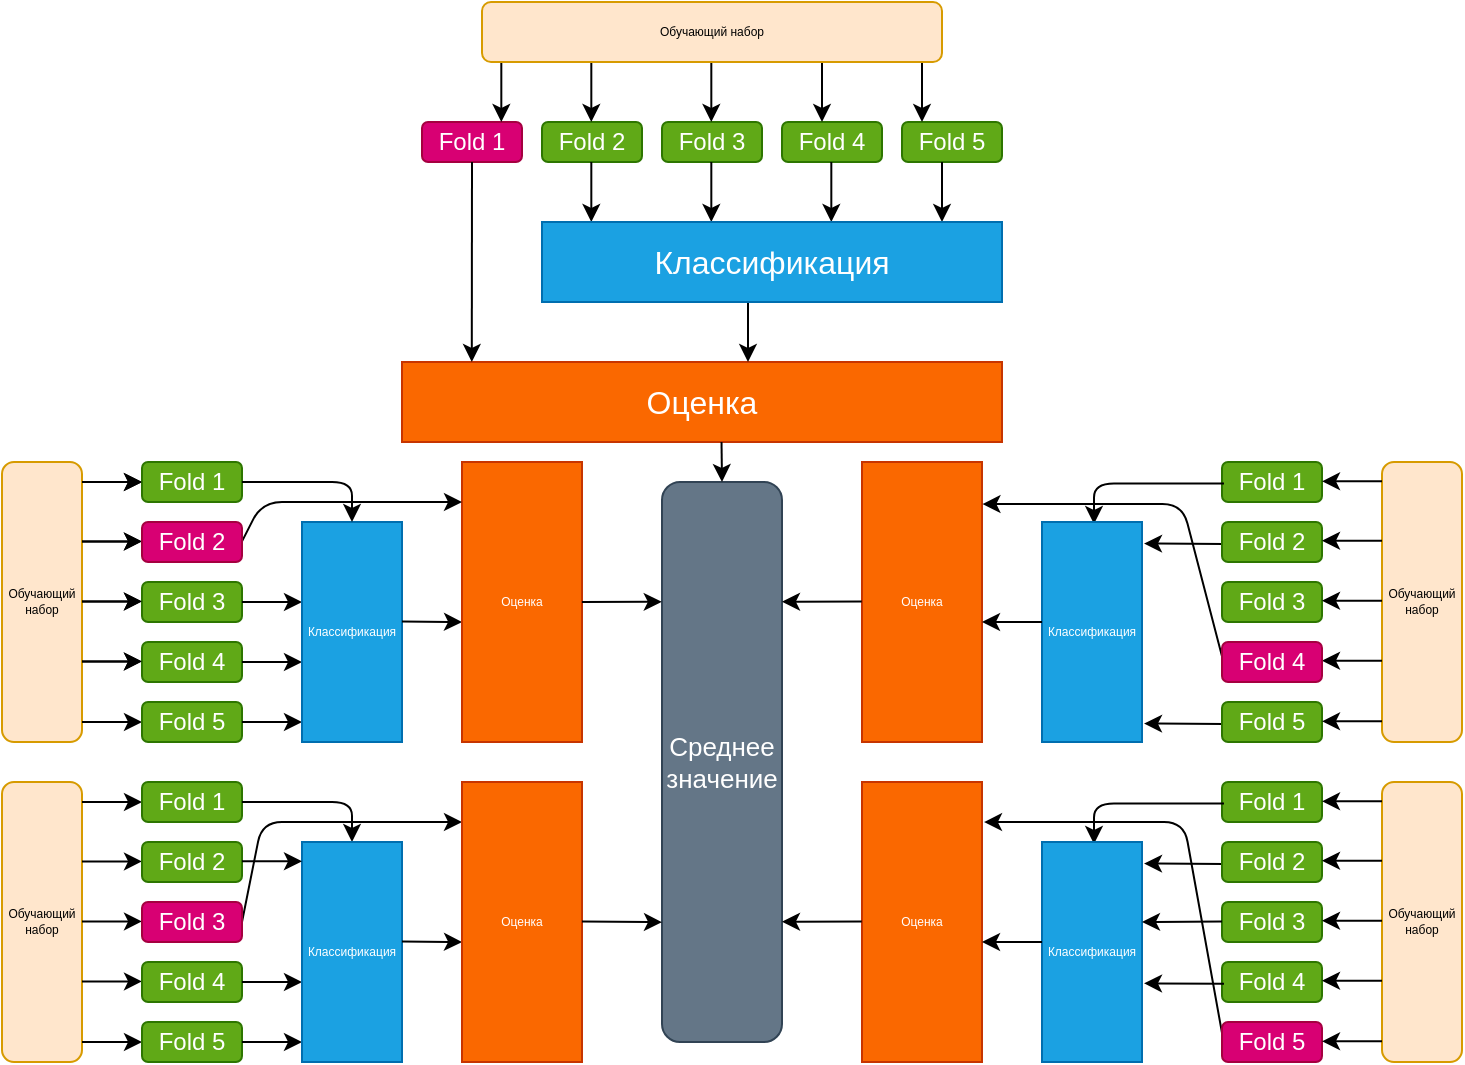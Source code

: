 <mxfile version="13.1.11" type="device"><diagram id="WSA2mxbqVxocz_G3j1J5" name="Page-1"><mxGraphModel dx="981" dy="1695" grid="1" gridSize="10" guides="1" tooltips="1" connect="1" arrows="1" fold="1" page="1" pageScale="1" pageWidth="827" pageHeight="1169" math="0" shadow="0"><root><mxCell id="0"/><mxCell id="1" parent="0"/><mxCell id="Ys8TfbKEX2CgPyKA-iGE-1" value="Обучающий набор" style="rounded=1;whiteSpace=wrap;html=1;fillColor=#ffe6cc;strokeColor=#d79b00;direction=south;fontSize=6;" vertex="1" parent="1"><mxGeometry x="40" y="190" width="40" height="140" as="geometry"/></mxCell><mxCell id="Ys8TfbKEX2CgPyKA-iGE-2" value="" style="endArrow=classic;html=1;" edge="1" parent="1"><mxGeometry width="50" height="50" relative="1" as="geometry"><mxPoint x="80" y="200" as="sourcePoint"/><mxPoint x="110" y="200" as="targetPoint"/></mxGeometry></mxCell><mxCell id="Ys8TfbKEX2CgPyKA-iGE-4" value="" style="endArrow=classic;html=1;" edge="1" parent="1"><mxGeometry width="50" height="50" relative="1" as="geometry"><mxPoint x="80" y="229.71" as="sourcePoint"/><mxPoint x="110" y="229.71" as="targetPoint"/></mxGeometry></mxCell><mxCell id="Ys8TfbKEX2CgPyKA-iGE-5" value="" style="endArrow=classic;html=1;" edge="1" parent="1"><mxGeometry width="50" height="50" relative="1" as="geometry"><mxPoint x="80" y="259.71" as="sourcePoint"/><mxPoint x="110" y="259.71" as="targetPoint"/></mxGeometry></mxCell><mxCell id="Ys8TfbKEX2CgPyKA-iGE-6" value="" style="endArrow=classic;html=1;" edge="1" parent="1"><mxGeometry width="50" height="50" relative="1" as="geometry"><mxPoint x="80" y="320" as="sourcePoint"/><mxPoint x="110" y="320" as="targetPoint"/></mxGeometry></mxCell><mxCell id="Ys8TfbKEX2CgPyKA-iGE-7" value="" style="endArrow=classic;html=1;" edge="1" parent="1"><mxGeometry width="50" height="50" relative="1" as="geometry"><mxPoint x="80" y="289.71" as="sourcePoint"/><mxPoint x="110" y="289.71" as="targetPoint"/></mxGeometry></mxCell><mxCell id="Ys8TfbKEX2CgPyKA-iGE-9" value="Fold 1" style="rounded=1;whiteSpace=wrap;html=1;fillColor=#60a917;strokeColor=#2D7600;fontColor=#ffffff;" vertex="1" parent="1"><mxGeometry x="110" y="190" width="50" height="20" as="geometry"/></mxCell><mxCell id="Ys8TfbKEX2CgPyKA-iGE-11" value="Fold 3" style="rounded=1;whiteSpace=wrap;html=1;fillColor=#60a917;strokeColor=#2D7600;fontColor=#ffffff;" vertex="1" parent="1"><mxGeometry x="110" y="250" width="50" height="20" as="geometry"/></mxCell><mxCell id="Ys8TfbKEX2CgPyKA-iGE-12" value="Fold 4" style="rounded=1;whiteSpace=wrap;html=1;fillColor=#60a917;strokeColor=#2D7600;fontColor=#ffffff;" vertex="1" parent="1"><mxGeometry x="110" y="280" width="50" height="20" as="geometry"/></mxCell><mxCell id="Ys8TfbKEX2CgPyKA-iGE-39" value="Fold 5" style="rounded=1;whiteSpace=wrap;html=1;fillColor=#60a917;strokeColor=#2D7600;fontColor=#ffffff;" vertex="1" parent="1"><mxGeometry x="110" y="310" width="50" height="20" as="geometry"/></mxCell><mxCell id="Ys8TfbKEX2CgPyKA-iGE-82" value="" style="endArrow=classic;html=1;fontSize=6;" edge="1" parent="1"><mxGeometry width="50" height="50" relative="1" as="geometry"><mxPoint x="160" y="260" as="sourcePoint"/><mxPoint x="190" y="260" as="targetPoint"/></mxGeometry></mxCell><mxCell id="Ys8TfbKEX2CgPyKA-iGE-83" value="" style="endArrow=classic;html=1;fontSize=6;" edge="1" parent="1"><mxGeometry width="50" height="50" relative="1" as="geometry"><mxPoint x="160" y="290" as="sourcePoint"/><mxPoint x="190" y="290" as="targetPoint"/></mxGeometry></mxCell><mxCell id="Ys8TfbKEX2CgPyKA-iGE-84" value="" style="endArrow=classic;html=1;fontSize=6;" edge="1" parent="1"><mxGeometry width="50" height="50" relative="1" as="geometry"><mxPoint x="160" y="320" as="sourcePoint"/><mxPoint x="190" y="320" as="targetPoint"/></mxGeometry></mxCell><mxCell id="Ys8TfbKEX2CgPyKA-iGE-87" value="Классификация" style="rounded=0;whiteSpace=wrap;html=1;fontSize=6;direction=south;fillColor=#1ba1e2;strokeColor=#006EAF;fontColor=#ffffff;" vertex="1" parent="1"><mxGeometry x="190" y="220" width="50" height="110" as="geometry"/></mxCell><mxCell id="Ys8TfbKEX2CgPyKA-iGE-89" value="" style="endArrow=classic;html=1;fontSize=6;" edge="1" parent="1"><mxGeometry width="50" height="50" relative="1" as="geometry"><mxPoint x="240" y="269.71" as="sourcePoint"/><mxPoint x="270" y="270" as="targetPoint"/></mxGeometry></mxCell><mxCell id="Ys8TfbKEX2CgPyKA-iGE-90" value="Оценка" style="rounded=0;whiteSpace=wrap;html=1;fontSize=6;direction=south;fillColor=#fa6800;strokeColor=#C73500;fontColor=#ffffff;" vertex="1" parent="1"><mxGeometry x="270" y="190" width="60" height="140" as="geometry"/></mxCell><mxCell id="Ys8TfbKEX2CgPyKA-iGE-91" value="Обучающий набор" style="rounded=1;whiteSpace=wrap;html=1;fillColor=#ffe6cc;strokeColor=#d79b00;direction=south;fontSize=6;" vertex="1" parent="1"><mxGeometry x="40" y="350" width="40" height="140" as="geometry"/></mxCell><mxCell id="Ys8TfbKEX2CgPyKA-iGE-92" value="" style="endArrow=classic;html=1;" edge="1" parent="1"><mxGeometry width="50" height="50" relative="1" as="geometry"><mxPoint x="80" y="360" as="sourcePoint"/><mxPoint x="110" y="360" as="targetPoint"/></mxGeometry></mxCell><mxCell id="Ys8TfbKEX2CgPyKA-iGE-93" value="" style="endArrow=classic;html=1;" edge="1" parent="1"><mxGeometry width="50" height="50" relative="1" as="geometry"><mxPoint x="80" y="389.71" as="sourcePoint"/><mxPoint x="110" y="389.71" as="targetPoint"/></mxGeometry></mxCell><mxCell id="Ys8TfbKEX2CgPyKA-iGE-94" value="" style="endArrow=classic;html=1;" edge="1" parent="1"><mxGeometry width="50" height="50" relative="1" as="geometry"><mxPoint x="80" y="419.71" as="sourcePoint"/><mxPoint x="110" y="419.71" as="targetPoint"/></mxGeometry></mxCell><mxCell id="Ys8TfbKEX2CgPyKA-iGE-95" value="" style="endArrow=classic;html=1;" edge="1" parent="1"><mxGeometry width="50" height="50" relative="1" as="geometry"><mxPoint x="80" y="480.0" as="sourcePoint"/><mxPoint x="110" y="480.0" as="targetPoint"/></mxGeometry></mxCell><mxCell id="Ys8TfbKEX2CgPyKA-iGE-96" value="" style="endArrow=classic;html=1;" edge="1" parent="1"><mxGeometry width="50" height="50" relative="1" as="geometry"><mxPoint x="80" y="449.71" as="sourcePoint"/><mxPoint x="110" y="449.71" as="targetPoint"/></mxGeometry></mxCell><mxCell id="Ys8TfbKEX2CgPyKA-iGE-97" value="Fold 1" style="rounded=1;whiteSpace=wrap;html=1;fillColor=#60a917;strokeColor=#2D7600;fontColor=#ffffff;" vertex="1" parent="1"><mxGeometry x="110" y="350" width="50" height="20" as="geometry"/></mxCell><mxCell id="Ys8TfbKEX2CgPyKA-iGE-98" value="Fold 2" style="rounded=1;whiteSpace=wrap;html=1;fillColor=#60a917;strokeColor=#2D7600;fontColor=#ffffff;" vertex="1" parent="1"><mxGeometry x="110" y="380" width="50" height="20" as="geometry"/></mxCell><mxCell id="Ys8TfbKEX2CgPyKA-iGE-100" value="Fold 4" style="rounded=1;whiteSpace=wrap;html=1;fillColor=#60a917;strokeColor=#2D7600;fontColor=#ffffff;" vertex="1" parent="1"><mxGeometry x="110" y="440" width="50" height="20" as="geometry"/></mxCell><mxCell id="Ys8TfbKEX2CgPyKA-iGE-101" value="Fold 5" style="rounded=1;whiteSpace=wrap;html=1;fillColor=#60a917;strokeColor=#2D7600;fontColor=#ffffff;" vertex="1" parent="1"><mxGeometry x="110" y="470" width="50" height="20" as="geometry"/></mxCell><mxCell id="Ys8TfbKEX2CgPyKA-iGE-103" value="" style="endArrow=classic;html=1;fontSize=6;entryX=0.143;entryY=1;entryDx=0;entryDy=0;entryPerimeter=0;" edge="1" parent="1" target="Ys8TfbKEX2CgPyKA-iGE-109"><mxGeometry width="50" height="50" relative="1" as="geometry"><mxPoint x="160" y="420.0" as="sourcePoint"/><mxPoint x="190" y="420.0" as="targetPoint"/><Array as="points"><mxPoint x="170" y="370"/></Array></mxGeometry></mxCell><mxCell id="Ys8TfbKEX2CgPyKA-iGE-104" value="" style="endArrow=classic;html=1;fontSize=6;" edge="1" parent="1"><mxGeometry width="50" height="50" relative="1" as="geometry"><mxPoint x="160" y="450.0" as="sourcePoint"/><mxPoint x="190" y="450.0" as="targetPoint"/></mxGeometry></mxCell><mxCell id="Ys8TfbKEX2CgPyKA-iGE-105" value="" style="endArrow=classic;html=1;fontSize=6;" edge="1" parent="1"><mxGeometry width="50" height="50" relative="1" as="geometry"><mxPoint x="160" y="480.0" as="sourcePoint"/><mxPoint x="190" y="480.0" as="targetPoint"/></mxGeometry></mxCell><mxCell id="Ys8TfbKEX2CgPyKA-iGE-106" value="" style="endArrow=classic;html=1;fontSize=6;entryX=0;entryY=0.5;entryDx=0;entryDy=0;" edge="1" parent="1" target="Ys8TfbKEX2CgPyKA-iGE-107"><mxGeometry width="50" height="50" relative="1" as="geometry"><mxPoint x="160" y="360" as="sourcePoint"/><mxPoint x="230" y="370" as="targetPoint"/><Array as="points"><mxPoint x="215" y="360"/></Array></mxGeometry></mxCell><mxCell id="Ys8TfbKEX2CgPyKA-iGE-107" value="Классификация" style="rounded=0;whiteSpace=wrap;html=1;fontSize=6;direction=south;fillColor=#1ba1e2;strokeColor=#006EAF;fontColor=#ffffff;" vertex="1" parent="1"><mxGeometry x="190" y="380" width="50" height="110" as="geometry"/></mxCell><mxCell id="Ys8TfbKEX2CgPyKA-iGE-108" value="" style="endArrow=classic;html=1;fontSize=6;" edge="1" parent="1"><mxGeometry width="50" height="50" relative="1" as="geometry"><mxPoint x="240" y="429.71" as="sourcePoint"/><mxPoint x="270" y="430.0" as="targetPoint"/></mxGeometry></mxCell><mxCell id="Ys8TfbKEX2CgPyKA-iGE-109" value="Оценка" style="rounded=0;whiteSpace=wrap;html=1;fontSize=6;direction=south;fillColor=#fa6800;strokeColor=#C73500;fontColor=#ffffff;" vertex="1" parent="1"><mxGeometry x="270" y="350" width="60" height="140" as="geometry"/></mxCell><mxCell id="Ys8TfbKEX2CgPyKA-iGE-110" value="Обучающий набор" style="rounded=1;whiteSpace=wrap;html=1;fillColor=#ffe6cc;strokeColor=#d79b00;direction=south;fontSize=6;flipV=1;flipH=1;" vertex="1" parent="1"><mxGeometry x="730" y="190" width="40" height="140" as="geometry"/></mxCell><mxCell id="Ys8TfbKEX2CgPyKA-iGE-111" value="" style="endArrow=classic;html=1;flipV=1;flipH=1;entryX=0;entryY=0.5;entryDx=0;entryDy=0;" edge="1" parent="1" target="Ys8TfbKEX2CgPyKA-iGE-117"><mxGeometry width="50" height="50" relative="1" as="geometry"><mxPoint x="610" y="229.76" as="sourcePoint"/><mxPoint x="640" y="229.76" as="targetPoint"/></mxGeometry></mxCell><mxCell id="Ys8TfbKEX2CgPyKA-iGE-115" value="" style="endArrow=classic;html=1;flipV=1;flipH=1;entryX=0;entryY=0.5;entryDx=0;entryDy=0;" edge="1" parent="1" target="Ys8TfbKEX2CgPyKA-iGE-120"><mxGeometry width="50" height="50" relative="1" as="geometry"><mxPoint x="610" y="319.76" as="sourcePoint"/><mxPoint x="640" y="319.76" as="targetPoint"/></mxGeometry></mxCell><mxCell id="Ys8TfbKEX2CgPyKA-iGE-116" value="Fold 1" style="rounded=1;whiteSpace=wrap;html=1;fillColor=#60a917;strokeColor=#2D7600;fontColor=#ffffff;direction=east;flipV=1;flipH=1;" vertex="1" parent="1"><mxGeometry x="650" y="190" width="50" height="20" as="geometry"/></mxCell><mxCell id="Ys8TfbKEX2CgPyKA-iGE-117" value="Fold 2" style="rounded=1;whiteSpace=wrap;html=1;fillColor=#60a917;strokeColor=#2D7600;fontColor=#ffffff;direction=east;flipV=1;flipH=1;" vertex="1" parent="1"><mxGeometry x="650" y="220" width="50" height="20" as="geometry"/></mxCell><mxCell id="Ys8TfbKEX2CgPyKA-iGE-118" value="Fold 3" style="rounded=1;whiteSpace=wrap;html=1;fillColor=#60a917;strokeColor=#2D7600;fontColor=#ffffff;direction=east;flipV=1;flipH=1;" vertex="1" parent="1"><mxGeometry x="650" y="250" width="50" height="20" as="geometry"/></mxCell><mxCell id="Ys8TfbKEX2CgPyKA-iGE-120" value="Fold 5" style="rounded=1;whiteSpace=wrap;html=1;fillColor=#60a917;strokeColor=#2D7600;fontColor=#ffffff;direction=east;flipV=1;flipH=1;" vertex="1" parent="1"><mxGeometry x="650" y="310" width="50" height="20" as="geometry"/></mxCell><mxCell id="Ys8TfbKEX2CgPyKA-iGE-125" value="" style="endArrow=classic;html=1;fontSize=6;flipV=1;flipH=1;exitX=0;exitY=0.5;exitDx=0;exitDy=0;" edge="1" parent="1" source="Ys8TfbKEX2CgPyKA-iGE-126"><mxGeometry width="50" height="50" relative="1" as="geometry"><mxPoint x="580" y="200" as="sourcePoint"/><mxPoint x="650" y="199.76" as="targetPoint"/><Array as="points"><mxPoint x="650" y="220"/></Array></mxGeometry></mxCell><mxCell id="Ys8TfbKEX2CgPyKA-iGE-126" value="Классификация" style="rounded=0;whiteSpace=wrap;html=1;fontSize=6;direction=south;flipV=1;flipH=1;fillColor=#1ba1e2;strokeColor=#006EAF;fontColor=#ffffff;" vertex="1" parent="1"><mxGeometry x="560" y="220" width="50" height="110" as="geometry"/></mxCell><mxCell id="Ys8TfbKEX2CgPyKA-iGE-128" value="Оценка" style="rounded=0;whiteSpace=wrap;html=1;fontSize=6;direction=south;flipV=1;flipH=1;fillColor=#fa6800;strokeColor=#C73500;fontColor=#ffffff;" vertex="1" parent="1"><mxGeometry x="470" y="190" width="60" height="140" as="geometry"/></mxCell><mxCell id="Ys8TfbKEX2CgPyKA-iGE-129" value="" style="endArrow=classic;html=1;fontSize=6;" edge="1" parent="1"><mxGeometry width="50" height="50" relative="1" as="geometry"><mxPoint x="560" y="270" as="sourcePoint"/><mxPoint x="530" y="270" as="targetPoint"/></mxGeometry></mxCell><mxCell id="Ys8TfbKEX2CgPyKA-iGE-130" value="" style="endArrow=classic;html=1;flipV=1;flipH=1;entryX=0;entryY=0.5;entryDx=0;entryDy=0;" edge="1" target="Ys8TfbKEX2CgPyKA-iGE-135" parent="1"><mxGeometry width="50" height="50" relative="1" as="geometry"><mxPoint x="610" y="389.76" as="sourcePoint"/><mxPoint x="640" y="389.76" as="targetPoint"/></mxGeometry></mxCell><mxCell id="Ys8TfbKEX2CgPyKA-iGE-133" value="" style="endArrow=classic;html=1;flipV=1;flipH=1;entryX=0;entryY=0.5;entryDx=0;entryDy=0;exitX=0.864;exitY=1;exitDx=0;exitDy=0;exitPerimeter=0;" edge="1" target="Ys8TfbKEX2CgPyKA-iGE-138" parent="1" source="Ys8TfbKEX2CgPyKA-iGE-141"><mxGeometry width="50" height="50" relative="1" as="geometry"><mxPoint x="550" y="369" as="sourcePoint"/><mxPoint x="640" y="479.76" as="targetPoint"/><Array as="points"><mxPoint x="550" y="480"/></Array></mxGeometry></mxCell><mxCell id="Ys8TfbKEX2CgPyKA-iGE-134" value="Fold 1" style="rounded=1;whiteSpace=wrap;html=1;fillColor=#60a917;strokeColor=#2D7600;fontColor=#ffffff;direction=east;flipV=1;flipH=1;" vertex="1" parent="1"><mxGeometry x="650" y="350" width="50" height="20" as="geometry"/></mxCell><mxCell id="Ys8TfbKEX2CgPyKA-iGE-135" value="Fold 2" style="rounded=1;whiteSpace=wrap;html=1;fillColor=#60a917;strokeColor=#2D7600;fontColor=#ffffff;direction=east;flipV=1;flipH=1;" vertex="1" parent="1"><mxGeometry x="650" y="380" width="50" height="20" as="geometry"/></mxCell><mxCell id="Ys8TfbKEX2CgPyKA-iGE-136" value="Fold 3" style="rounded=1;whiteSpace=wrap;html=1;fillColor=#60a917;strokeColor=#2D7600;fontColor=#ffffff;direction=east;flipV=1;flipH=1;" vertex="1" parent="1"><mxGeometry x="650" y="410" width="50" height="20" as="geometry"/></mxCell><mxCell id="Ys8TfbKEX2CgPyKA-iGE-137" value="Fold 4" style="rounded=1;whiteSpace=wrap;html=1;fillColor=#60a917;strokeColor=#2D7600;fontColor=#ffffff;direction=east;flipV=1;flipH=1;" vertex="1" parent="1"><mxGeometry x="650" y="440" width="50" height="20" as="geometry"/></mxCell><mxCell id="Ys8TfbKEX2CgPyKA-iGE-138" value="Fold 5" style="rounded=1;whiteSpace=wrap;html=1;fillColor=#d80073;strokeColor=#A50040;fontColor=#ffffff;direction=east;flipV=1;flipH=1;" vertex="1" parent="1"><mxGeometry x="650" y="470" width="50" height="20" as="geometry"/></mxCell><mxCell id="Ys8TfbKEX2CgPyKA-iGE-139" value="" style="endArrow=classic;html=1;fontSize=6;flipV=1;flipH=1;exitX=0;exitY=0.5;exitDx=0;exitDy=0;" edge="1" source="Ys8TfbKEX2CgPyKA-iGE-140" parent="1"><mxGeometry width="50" height="50" relative="1" as="geometry"><mxPoint x="580" y="360" as="sourcePoint"/><mxPoint x="650" y="359.76" as="targetPoint"/><Array as="points"><mxPoint x="650" y="380"/></Array></mxGeometry></mxCell><mxCell id="Ys8TfbKEX2CgPyKA-iGE-140" value="Классификация" style="rounded=0;whiteSpace=wrap;html=1;fontSize=6;direction=south;flipV=1;flipH=1;fillColor=#1ba1e2;strokeColor=#006EAF;fontColor=#ffffff;" vertex="1" parent="1"><mxGeometry x="560" y="380" width="50" height="110" as="geometry"/></mxCell><mxCell id="Ys8TfbKEX2CgPyKA-iGE-141" value="Оценка" style="rounded=0;whiteSpace=wrap;html=1;fontSize=6;direction=south;flipV=1;flipH=1;fillColor=#fa6800;strokeColor=#C73500;fontColor=#ffffff;" vertex="1" parent="1"><mxGeometry x="470" y="350" width="60" height="140" as="geometry"/></mxCell><mxCell id="Ys8TfbKEX2CgPyKA-iGE-142" value="" style="endArrow=classic;html=1;fontSize=6;" edge="1" parent="1"><mxGeometry width="50" height="50" relative="1" as="geometry"><mxPoint x="560" y="430" as="sourcePoint"/><mxPoint x="530" y="430" as="targetPoint"/></mxGeometry></mxCell><mxCell id="Ys8TfbKEX2CgPyKA-iGE-143" value="" style="endArrow=classic;html=1;fontSize=6;" edge="1" parent="1"><mxGeometry width="50" height="50" relative="1" as="geometry"><mxPoint x="650" y="419.76" as="sourcePoint"/><mxPoint x="610" y="420" as="targetPoint"/></mxGeometry></mxCell><mxCell id="Ys8TfbKEX2CgPyKA-iGE-144" value="Обучающий набор" style="rounded=1;whiteSpace=wrap;html=1;fillColor=#ffe6cc;strokeColor=#d79b00;direction=south;fontSize=6;flipV=1;flipH=1;" vertex="1" parent="1"><mxGeometry x="730" y="350" width="40" height="140" as="geometry"/></mxCell><mxCell id="Ys8TfbKEX2CgPyKA-iGE-145" value="" style="endArrow=classic;html=1;" edge="1" parent="1"><mxGeometry width="50" height="50" relative="1" as="geometry"><mxPoint x="80" y="200" as="sourcePoint"/><mxPoint x="110" y="200" as="targetPoint"/></mxGeometry></mxCell><mxCell id="Ys8TfbKEX2CgPyKA-iGE-146" value="" style="endArrow=classic;html=1;" edge="1" parent="1"><mxGeometry width="50" height="50" relative="1" as="geometry"><mxPoint x="80" y="229.71" as="sourcePoint"/><mxPoint x="110" y="229.71" as="targetPoint"/></mxGeometry></mxCell><mxCell id="Ys8TfbKEX2CgPyKA-iGE-147" value="" style="endArrow=classic;html=1;" edge="1" parent="1"><mxGeometry width="50" height="50" relative="1" as="geometry"><mxPoint x="80" y="259.71" as="sourcePoint"/><mxPoint x="110" y="259.71" as="targetPoint"/></mxGeometry></mxCell><mxCell id="Ys8TfbKEX2CgPyKA-iGE-148" value="" style="endArrow=classic;html=1;" edge="1" parent="1"><mxGeometry width="50" height="50" relative="1" as="geometry"><mxPoint x="80" y="289.71" as="sourcePoint"/><mxPoint x="110" y="289.71" as="targetPoint"/></mxGeometry></mxCell><mxCell id="Ys8TfbKEX2CgPyKA-iGE-149" value="" style="endArrow=classic;html=1;" edge="1" parent="1"><mxGeometry width="50" height="50" relative="1" as="geometry"><mxPoint x="730" y="199.66" as="sourcePoint"/><mxPoint x="700" y="199.66" as="targetPoint"/></mxGeometry></mxCell><mxCell id="Ys8TfbKEX2CgPyKA-iGE-150" value="" style="endArrow=classic;html=1;" edge="1" parent="1"><mxGeometry width="50" height="50" relative="1" as="geometry"><mxPoint x="730" y="229.37" as="sourcePoint"/><mxPoint x="700" y="229.37" as="targetPoint"/></mxGeometry></mxCell><mxCell id="Ys8TfbKEX2CgPyKA-iGE-151" value="" style="endArrow=classic;html=1;" edge="1" parent="1"><mxGeometry width="50" height="50" relative="1" as="geometry"><mxPoint x="730" y="259.37" as="sourcePoint"/><mxPoint x="700" y="259.37" as="targetPoint"/></mxGeometry></mxCell><mxCell id="Ys8TfbKEX2CgPyKA-iGE-152" value="" style="endArrow=classic;html=1;" edge="1" parent="1"><mxGeometry width="50" height="50" relative="1" as="geometry"><mxPoint x="730" y="289.37" as="sourcePoint"/><mxPoint x="700" y="289.37" as="targetPoint"/></mxGeometry></mxCell><mxCell id="Ys8TfbKEX2CgPyKA-iGE-153" value="" style="endArrow=classic;html=1;" edge="1" parent="1"><mxGeometry width="50" height="50" relative="1" as="geometry"><mxPoint x="730" y="319.66" as="sourcePoint"/><mxPoint x="700" y="319.66" as="targetPoint"/></mxGeometry></mxCell><mxCell id="Ys8TfbKEX2CgPyKA-iGE-159" value="" style="endArrow=classic;html=1;" edge="1" parent="1"><mxGeometry width="50" height="50" relative="1" as="geometry"><mxPoint x="730" y="359.66" as="sourcePoint"/><mxPoint x="700" y="359.66" as="targetPoint"/></mxGeometry></mxCell><mxCell id="Ys8TfbKEX2CgPyKA-iGE-160" value="" style="endArrow=classic;html=1;" edge="1" parent="1"><mxGeometry width="50" height="50" relative="1" as="geometry"><mxPoint x="730" y="389.37" as="sourcePoint"/><mxPoint x="700" y="389.37" as="targetPoint"/></mxGeometry></mxCell><mxCell id="Ys8TfbKEX2CgPyKA-iGE-161" value="" style="endArrow=classic;html=1;" edge="1" parent="1"><mxGeometry width="50" height="50" relative="1" as="geometry"><mxPoint x="730" y="419.37" as="sourcePoint"/><mxPoint x="700" y="419.37" as="targetPoint"/></mxGeometry></mxCell><mxCell id="Ys8TfbKEX2CgPyKA-iGE-162" value="" style="endArrow=classic;html=1;" edge="1" parent="1"><mxGeometry width="50" height="50" relative="1" as="geometry"><mxPoint x="730" y="449.37" as="sourcePoint"/><mxPoint x="700" y="449.37" as="targetPoint"/></mxGeometry></mxCell><mxCell id="Ys8TfbKEX2CgPyKA-iGE-163" value="" style="endArrow=classic;html=1;" edge="1" parent="1"><mxGeometry width="50" height="50" relative="1" as="geometry"><mxPoint x="730" y="479.66" as="sourcePoint"/><mxPoint x="700" y="479.66" as="targetPoint"/></mxGeometry></mxCell><mxCell id="Ys8TfbKEX2CgPyKA-iGE-165" value="Fold 1" style="rounded=1;whiteSpace=wrap;html=1;fillColor=#d80073;strokeColor=#A50040;fontColor=#ffffff;direction=west;flipV=1;flipH=1;" vertex="1" parent="1"><mxGeometry x="250" y="20" width="50" height="20" as="geometry"/></mxCell><mxCell id="Ys8TfbKEX2CgPyKA-iGE-166" value="Fold 2" style="rounded=1;whiteSpace=wrap;html=1;fillColor=#60a917;strokeColor=#2D7600;fontColor=#ffffff;direction=west;flipV=1;flipH=1;" vertex="1" parent="1"><mxGeometry x="310" y="20" width="50" height="20" as="geometry"/></mxCell><mxCell id="Ys8TfbKEX2CgPyKA-iGE-167" value="Fold 3" style="rounded=1;whiteSpace=wrap;html=1;fillColor=#60a917;strokeColor=#2D7600;fontColor=#ffffff;direction=west;flipV=1;flipH=1;" vertex="1" parent="1"><mxGeometry x="370" y="20" width="50" height="20" as="geometry"/></mxCell><mxCell id="Ys8TfbKEX2CgPyKA-iGE-168" value="Fold 4" style="rounded=1;whiteSpace=wrap;html=1;fillColor=#60a917;strokeColor=#2D7600;fontColor=#ffffff;direction=west;flipV=1;flipH=1;" vertex="1" parent="1"><mxGeometry x="430" y="20" width="50" height="20" as="geometry"/></mxCell><mxCell id="Ys8TfbKEX2CgPyKA-iGE-169" value="Fold 5" style="rounded=1;whiteSpace=wrap;html=1;fillColor=#60a917;strokeColor=#2D7600;fontColor=#ffffff;direction=west;flipV=1;flipH=1;" vertex="1" parent="1"><mxGeometry x="490" y="20" width="50" height="20" as="geometry"/></mxCell><mxCell id="Ys8TfbKEX2CgPyKA-iGE-172" value="" style="endArrow=classic;html=1;fontSize=6;" edge="1" parent="1"><mxGeometry width="50" height="50" relative="1" as="geometry"><mxPoint x="289.66" y="-20" as="sourcePoint"/><mxPoint x="289.66" y="20" as="targetPoint"/></mxGeometry></mxCell><mxCell id="Ys8TfbKEX2CgPyKA-iGE-173" value="" style="endArrow=classic;html=1;fontSize=6;" edge="1" parent="1"><mxGeometry width="50" height="50" relative="1" as="geometry"><mxPoint x="334.66" y="-20" as="sourcePoint"/><mxPoint x="334.66" y="20" as="targetPoint"/></mxGeometry></mxCell><mxCell id="Ys8TfbKEX2CgPyKA-iGE-174" value="" style="endArrow=classic;html=1;fontSize=6;" edge="1" parent="1"><mxGeometry width="50" height="50" relative="1" as="geometry"><mxPoint x="394.66" y="-20" as="sourcePoint"/><mxPoint x="394.66" y="20" as="targetPoint"/></mxGeometry></mxCell><mxCell id="Ys8TfbKEX2CgPyKA-iGE-177" value="" style="endArrow=classic;html=1;fontSize=6;" edge="1" parent="1"><mxGeometry width="50" height="50" relative="1" as="geometry"><mxPoint x="450" y="-20" as="sourcePoint"/><mxPoint x="450" y="20" as="targetPoint"/></mxGeometry></mxCell><mxCell id="Ys8TfbKEX2CgPyKA-iGE-178" value="" style="endArrow=classic;html=1;fontSize=6;" edge="1" parent="1"><mxGeometry width="50" height="50" relative="1" as="geometry"><mxPoint x="500" y="-20" as="sourcePoint"/><mxPoint x="500" y="20" as="targetPoint"/></mxGeometry></mxCell><mxCell id="Ys8TfbKEX2CgPyKA-iGE-180" value="Оценка" style="rounded=0;whiteSpace=wrap;html=1;fontSize=16;fillColor=#fa6800;strokeColor=#C73500;fontColor=#ffffff;" vertex="1" parent="1"><mxGeometry x="240" y="140" width="300" height="40" as="geometry"/></mxCell><mxCell id="Ys8TfbKEX2CgPyKA-iGE-182" value="" style="endArrow=classic;html=1;fontSize=6;" edge="1" parent="1"><mxGeometry width="50" height="50" relative="1" as="geometry"><mxPoint x="510" y="40" as="sourcePoint"/><mxPoint x="510" y="70" as="targetPoint"/></mxGeometry></mxCell><mxCell id="Ys8TfbKEX2CgPyKA-iGE-183" value="" style="endArrow=classic;html=1;fontSize=6;" edge="1" parent="1"><mxGeometry width="50" height="50" relative="1" as="geometry"><mxPoint x="454.66" y="40" as="sourcePoint"/><mxPoint x="454.66" y="70" as="targetPoint"/><Array as="points"><mxPoint x="454.66" y="40"/></Array></mxGeometry></mxCell><mxCell id="Ys8TfbKEX2CgPyKA-iGE-184" value="" style="endArrow=classic;html=1;fontSize=6;" edge="1" parent="1"><mxGeometry width="50" height="50" relative="1" as="geometry"><mxPoint x="394.66" y="40" as="sourcePoint"/><mxPoint x="394.66" y="70" as="targetPoint"/></mxGeometry></mxCell><mxCell id="Ys8TfbKEX2CgPyKA-iGE-185" value="" style="endArrow=classic;html=1;fontSize=6;" edge="1" parent="1"><mxGeometry width="50" height="50" relative="1" as="geometry"><mxPoint x="334.66" y="40" as="sourcePoint"/><mxPoint x="334.66" y="70" as="targetPoint"/><Array as="points"><mxPoint x="334.66" y="40"/></Array></mxGeometry></mxCell><mxCell id="Ys8TfbKEX2CgPyKA-iGE-187" value="" style="endArrow=classic;html=1;fontSize=16;entryX=0.133;entryY=0;entryDx=0;entryDy=0;entryPerimeter=0;" edge="1" parent="1"><mxGeometry width="50" height="50" relative="1" as="geometry"><mxPoint x="275" y="40" as="sourcePoint"/><mxPoint x="274.9" y="140" as="targetPoint"/></mxGeometry></mxCell><mxCell id="Ys8TfbKEX2CgPyKA-iGE-170" value="Обучающий набор" style="rounded=1;whiteSpace=wrap;html=1;fillColor=#ffe6cc;strokeColor=#d79b00;direction=west;fontSize=6;" vertex="1" parent="1"><mxGeometry x="280" y="-40" width="230" height="30" as="geometry"/></mxCell><mxCell id="Ys8TfbKEX2CgPyKA-iGE-188" value="" style="endArrow=classic;html=1;fontSize=16;" edge="1" parent="1"><mxGeometry width="50" height="50" relative="1" as="geometry"><mxPoint x="413" y="100" as="sourcePoint"/><mxPoint x="413" y="140" as="targetPoint"/></mxGeometry></mxCell><mxCell id="Ys8TfbKEX2CgPyKA-iGE-179" value="Классификация" style="rounded=0;whiteSpace=wrap;html=1;fontSize=16;fillColor=#1ba1e2;strokeColor=#006EAF;fontColor=#ffffff;" vertex="1" parent="1"><mxGeometry x="310" y="70" width="230" height="40" as="geometry"/></mxCell><mxCell id="Ys8TfbKEX2CgPyKA-iGE-189" value="" style="endArrow=classic;html=1;fontSize=6;entryX=0.143;entryY=1;entryDx=0;entryDy=0;entryPerimeter=0;" edge="1" parent="1"><mxGeometry width="50" height="50" relative="1" as="geometry"><mxPoint x="160" y="229.71" as="sourcePoint"/><mxPoint x="270" y="210.02" as="targetPoint"/><Array as="points"><mxPoint x="170" y="210.0"/></Array></mxGeometry></mxCell><mxCell id="Ys8TfbKEX2CgPyKA-iGE-190" value="" style="endArrow=classic;html=1;fontSize=6;entryX=0;entryY=0.5;entryDx=0;entryDy=0;" edge="1" parent="1"><mxGeometry width="50" height="50" relative="1" as="geometry"><mxPoint x="160" y="200" as="sourcePoint"/><mxPoint x="215" y="220" as="targetPoint"/><Array as="points"><mxPoint x="215" y="200"/></Array></mxGeometry></mxCell><mxCell id="Ys8TfbKEX2CgPyKA-iGE-191" value="" style="endArrow=classic;html=1;fontSize=6;" edge="1" parent="1"><mxGeometry width="50" height="50" relative="1" as="geometry"><mxPoint x="160" y="389.66" as="sourcePoint"/><mxPoint x="190" y="389.66" as="targetPoint"/></mxGeometry></mxCell><mxCell id="Ys8TfbKEX2CgPyKA-iGE-192" value="" style="endArrow=classic;html=1;flipV=1;flipH=1;entryX=0;entryY=0.5;entryDx=0;entryDy=0;" edge="1" parent="1"><mxGeometry width="50" height="50" relative="1" as="geometry"><mxPoint x="610" y="449.66" as="sourcePoint"/><mxPoint x="650" y="449.9" as="targetPoint"/></mxGeometry></mxCell><mxCell id="Ys8TfbKEX2CgPyKA-iGE-193" value="" style="endArrow=classic;html=1;flipV=1;flipH=1;entryX=0;entryY=0.5;entryDx=0;entryDy=0;exitX=0.857;exitY=0.987;exitDx=0;exitDy=0;exitPerimeter=0;" edge="1" parent="1" source="Ys8TfbKEX2CgPyKA-iGE-128"><mxGeometry width="50" height="50" relative="1" as="geometry"><mxPoint x="529.22" y="240" as="sourcePoint"/><mxPoint x="650" y="289.98" as="targetPoint"/><Array as="points"><mxPoint x="550" y="290"/><mxPoint x="600" y="290"/></Array></mxGeometry></mxCell><mxCell id="Ys8TfbKEX2CgPyKA-iGE-119" value="Fold 4" style="rounded=1;whiteSpace=wrap;html=1;fillColor=#d80073;strokeColor=#A50040;fontColor=#ffffff;direction=east;flipV=1;flipH=1;" vertex="1" parent="1"><mxGeometry x="650" y="280" width="50" height="20" as="geometry"/></mxCell><mxCell id="Ys8TfbKEX2CgPyKA-iGE-99" value="Fold 3" style="rounded=1;whiteSpace=wrap;html=1;fillColor=#d80073;strokeColor=#A50040;fontColor=#ffffff;" vertex="1" parent="1"><mxGeometry x="110" y="410" width="50" height="20" as="geometry"/></mxCell><mxCell id="Ys8TfbKEX2CgPyKA-iGE-10" value="Fold 2" style="rounded=1;whiteSpace=wrap;html=1;fillColor=#d80073;strokeColor=#A50040;fontColor=#ffffff;" vertex="1" parent="1"><mxGeometry x="110" y="220" width="50" height="20" as="geometry"/></mxCell><mxCell id="Ys8TfbKEX2CgPyKA-iGE-195" value="&lt;div&gt;Среднее значение&lt;/div&gt;" style="rounded=1;whiteSpace=wrap;html=1;fontSize=13;rotation=90;verticalAlign=middle;horizontal=0;fillColor=#647687;strokeColor=#314354;fontColor=#ffffff;" vertex="1" parent="1"><mxGeometry x="260" y="310" width="280" height="60" as="geometry"/></mxCell><mxCell id="Ys8TfbKEX2CgPyKA-iGE-197" value="" style="endArrow=classic;html=1;fontSize=16;exitX=0.5;exitY=0;exitDx=0;exitDy=0;entryX=0.214;entryY=1.002;entryDx=0;entryDy=0;entryPerimeter=0;" edge="1" parent="1" source="Ys8TfbKEX2CgPyKA-iGE-90" target="Ys8TfbKEX2CgPyKA-iGE-195"><mxGeometry width="50" height="50" relative="1" as="geometry"><mxPoint x="320" y="259.66" as="sourcePoint"/><mxPoint x="360" y="260" as="targetPoint"/></mxGeometry></mxCell><mxCell id="Ys8TfbKEX2CgPyKA-iGE-198" value="" style="endArrow=classic;html=1;fontSize=16;exitX=0.5;exitY=0;exitDx=0;exitDy=0;entryX=0.786;entryY=1;entryDx=0;entryDy=0;entryPerimeter=0;" edge="1" parent="1" target="Ys8TfbKEX2CgPyKA-iGE-195"><mxGeometry width="50" height="50" relative="1" as="geometry"><mxPoint x="330" y="419.76" as="sourcePoint"/><mxPoint x="360" y="420" as="targetPoint"/></mxGeometry></mxCell><mxCell id="Ys8TfbKEX2CgPyKA-iGE-200" value="" style="endArrow=classic;html=1;fontSize=16;exitX=0.5;exitY=0;exitDx=0;exitDy=0;entryX=0.214;entryY=1.002;entryDx=0;entryDy=0;entryPerimeter=0;" edge="1" parent="1"><mxGeometry width="50" height="50" relative="1" as="geometry"><mxPoint x="469.88" y="259.76" as="sourcePoint"/><mxPoint x="430" y="259.84" as="targetPoint"/></mxGeometry></mxCell><mxCell id="Ys8TfbKEX2CgPyKA-iGE-201" value="" style="endArrow=classic;html=1;fontSize=16;exitX=0.5;exitY=0;exitDx=0;exitDy=0;entryX=0.214;entryY=1.002;entryDx=0;entryDy=0;entryPerimeter=0;" edge="1" parent="1"><mxGeometry width="50" height="50" relative="1" as="geometry"><mxPoint x="469.88" y="419.76" as="sourcePoint"/><mxPoint x="430.0" y="419.84" as="targetPoint"/></mxGeometry></mxCell><mxCell id="Ys8TfbKEX2CgPyKA-iGE-202" value="" style="endArrow=classic;html=1;fontSize=16;" edge="1" parent="1"><mxGeometry width="50" height="50" relative="1" as="geometry"><mxPoint x="399.76" y="180" as="sourcePoint"/><mxPoint x="400" y="200" as="targetPoint"/></mxGeometry></mxCell></root></mxGraphModel></diagram></mxfile>